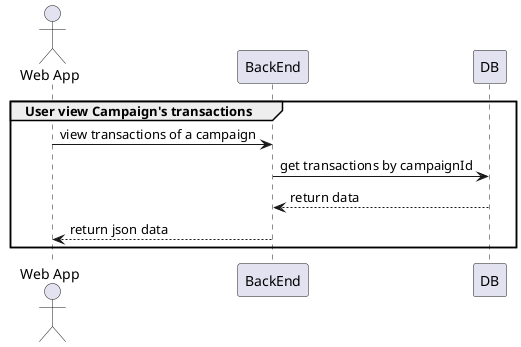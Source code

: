 @startuml

actor "Web App" as fe
participant "BackEnd" as be
participant "DB" as mdb

group User view Campaign's transactions
fe -> be: view transactions of a campaign
be -> mdb: get transactions by campaignId
mdb --> be: return data
be --> fe: return json data 
end

@enduml

